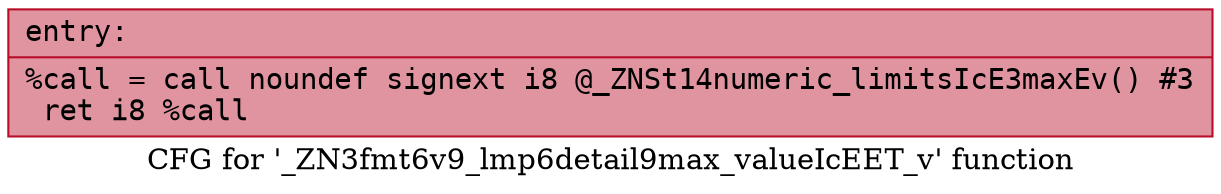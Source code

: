 digraph "CFG for '_ZN3fmt6v9_lmp6detail9max_valueIcEET_v' function" {
	label="CFG for '_ZN3fmt6v9_lmp6detail9max_valueIcEET_v' function";

	Node0x556bfecee770 [shape=record,color="#b70d28ff", style=filled, fillcolor="#b70d2870" fontname="Courier",label="{entry:\l|  %call = call noundef signext i8 @_ZNSt14numeric_limitsIcE3maxEv() #3\l  ret i8 %call\l}"];
}
